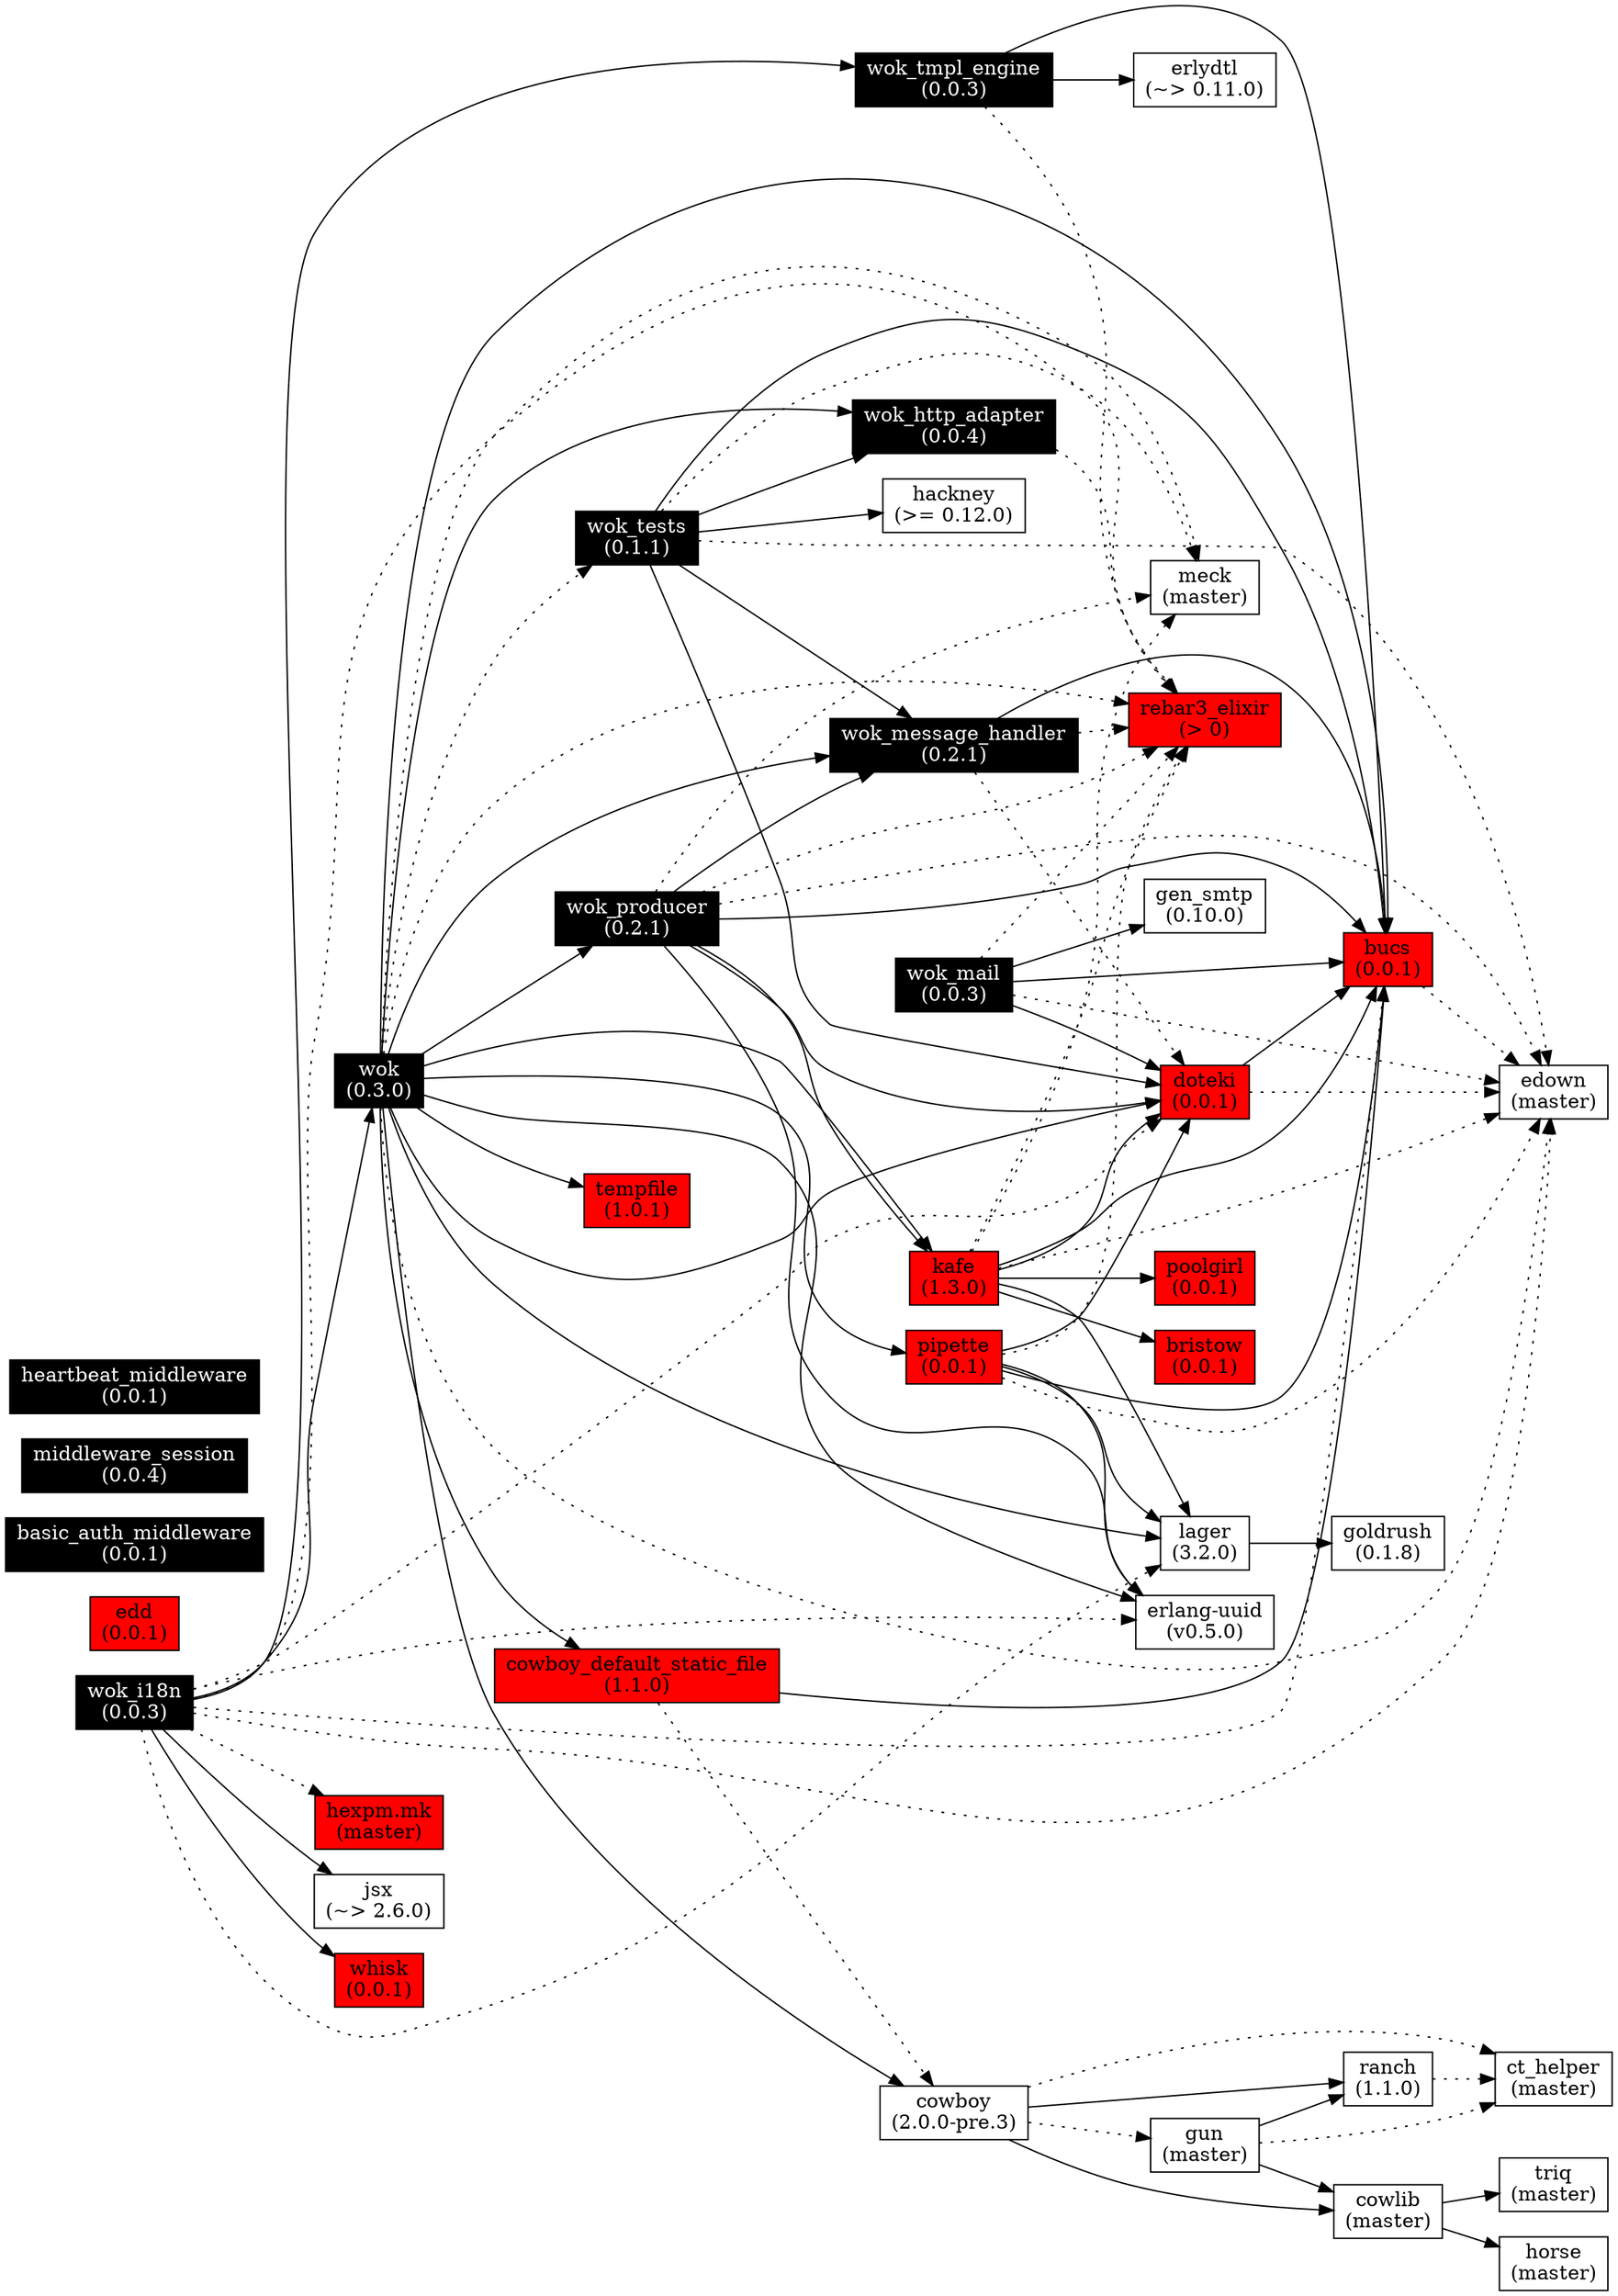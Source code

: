 digraph wok_deps {
  node[shape=box];
  graph[
    overlap=false,
    splines=spline;
    rankdir=LR;
  ]

  wok[label="wok\n(0.3.0)", fontcolor="white", style="filled", fillcolor="black"];
  lager[label="lager\n(3.2.0)"];
  wok_http_adapter[label="wok_http_adapter\n(0.0.4)", fontcolor="white", style="filled", fillcolor="black"];
  wok_message_handler[label="wok_message_handler\n(0.2.1)", fontcolor="white", style="filled", fillcolor="black"];
  wok_producer[label="wok_producer\n(0.2.1)", fontcolor="white", style="filled", fillcolor="black"];
  pipette[label="pipette\n(0.0.1)", style="filled", fillcolor="red"];
  kafe[label="kafe\n(1.3.0)", style="filled", fillcolor="red"];
  poolgirl[label="poolgirl\n(0.0.1)", style="filled", fillcolor="red"];
  bristow[label="bristow\n(0.0.1)", style="filled", fillcolor="red"];
  cowboy[label="cowboy\n(2.0.0-pre.3)"];
  cowboy_default_static_file[label="cowboy_default_static_file\n(1.1.0)", style="filled", fillcolor="red"];
  tempfile[label="tempfile\n(1.0.1)", style="filled", fillcolor="red"];
  bucs[label="bucs\n(0.0.1)", style="filled", fillcolor="red"];
  doteki[label="doteki\n(0.0.1)", style="filled", fillcolor="red"];
  uuid[label="erlang-uuid\n(v0.5.0)"];
  rebar3_elixir[label="rebar3_elixir\n(> 0)", style="filled", fillcolor="red"];
  edown[label="edown\n(master)"];
  meck[label="meck\n(master)"];
  wok_tests[label="wok_tests\n(0.1.1)", fontcolor="white", style="filled", fillcolor="black"];
  goldrush[label="goldrush\n(0.1.8)"];
  cowlib[label="cowlib\n(master)"];
  ranch[label="ranch\n(1.1.0)"];
  gun[label="gun\n(master)"];
  ct_helper[label="ct_helper\n(master)"];
  hackney[label="hackney\n(>= 0.12.0)"];
  horse[label="horse\n(master)"];
  triq[label="triq\n(master)"];
  wok_mail[label="wok_mail\n(0.0.3)", fontcolor="white", style="filled", fillcolor="black"];
  gen_smtp[label="gen_smtp\n(0.10.0)"];
  wok_i18n[label="wok_i18n\n(0.0.3)", fontcolor="white", style="filled", fillcolor="black"];
  hexpm_mk[label="hexpm.mk\n(master)", style="filled", fillcolor="red"];
  jsx[label="jsx\n(~> 2.6.0)"];
  whisk[label="whisk\n(0.0.1)", style="filled", fillcolor="red"];
  wok_tmpl_engine[label="wok_tmpl_engine\n(0.0.3)", fontcolor="white", style="filled", fillcolor="black"];
  erlydtl[label="erlydtl\n(~> 0.11.0)"];
  edd[label="edd\n(0.0.1)", style="filled", fillcolor="red"];
  basic_auth_middleware[label="basic_auth_middleware\n(0.0.1)", fontcolor="white", style="filled", fillcolor="black"];
  middleware_session[label="middleware_session\n(0.0.4)", fontcolor="white", style="filled", fillcolor="black"];
  heartbeat_middleware[label="heartbeat_middleware\n(0.0.1)", fontcolor="white", style="filled", fillcolor="black"];

  wok -> lager;
  wok -> wok_http_adapter;
  wok -> wok_message_handler;
  wok -> wok_producer;
  wok -> pipette;
  wok -> kafe;
  wok -> cowboy;
  wok -> cowboy_default_static_file;
  wok -> bucs;
  wok -> doteki;
  wok -> uuid;
  wok -> tempfile;
  wok-> rebar3_elixir[style=dotted];
  wok-> edown[style=dotted];
  wok-> wok_tests[style=dotted];
  wok-> meck[style=dotted];

  lager -> goldrush;

  wok_http_adapter -> rebar3_elixir[style=dotted];

  wok_message_handler -> bucs;
  wok_message_handler -> doteki[style=dotted];
  wok_message_handler -> rebar3_elixir[style=dotted];

  wok_producer -> wok_message_handler;
  wok_producer -> kafe;
  wok_producer -> bucs;
  wok_producer -> doteki;
  wok_producer -> uuid;
  wok_producer -> edown[style=dotted];
  wok_producer -> meck[style=dotted];
  wok_producer -> rebar3_elixir[style=dotted];

  pipette -> lager;
  pipette -> bucs;
  pipette -> doteki;
  pipette -> uuid;
  pipette -> edown[style=dotted];
  pipette -> rebar3_elixir[style=dotted];

  kafe -> lager;
  kafe -> bucs;
  kafe -> doteki;
  kafe -> poolgirl;
  kafe -> bristow;
  kafe -> edown[style=dotted];
  kafe -> meck[style=dotted];
  kafe -> rebar3_elixir[style=dotted];

  cowboy -> cowlib;
  cowboy -> ranch;
  cowboy -> ct_helper[style=dotted];
  cowboy -> gun[style=dotted];

  cowboy_default_static_file -> bucs;
  cowboy_default_static_file -> cowboy[style=dotted];

  bucs -> edown[style=dotted];

  doteki -> bucs;
  doteki -> edown[style=dotted];

  wok_tests -> bucs;
  wok_tests -> wok_http_adapter;
  wok_tests -> wok_message_handler;
  wok_tests -> doteki;
  wok_tests -> hackney;
  wok_tests -> edown[style=dotted];
  wok_tests -> meck[style=dotted];

  cowlib -> horse;
  cowlib -> triq;

  ranch -> ct_helper[style=dotted];

  gun -> cowlib;
  gun -> ranch;
  gun -> ct_helper[style=dotted];

  wok_mail -> bucs;
  wok_mail -> doteki;
  wok_mail -> gen_smtp;
  wok_mail -> edown[style=dotted];
  wok_mail -> rebar3_elixir[style=dotted];

  wok_i18n -> whisk;
  wok_i18n -> wok_tmpl_engine;
  wok_i18n -> jsx;
  wok_i18n -> rebar3_elixir[style=dotted];
  wok_i18n -> hexpm_mk[style=dotted];
  wok_i18n -> lager[style=dotted];
  wok_i18n -> doteki[style=dotted];
  wok_i18n -> bucs[style=dotted];
  wok_i18n -> uuid[style=dotted];
  wok_i18n -> edown[style=dotted];
  wok_i18n -> wok;

  wok_tmpl_engine -> erlydtl;
  wok_tmpl_engine -> bucs;
  wok_tmpl_engine -> rebar3_elixir[style=dotted];
}
